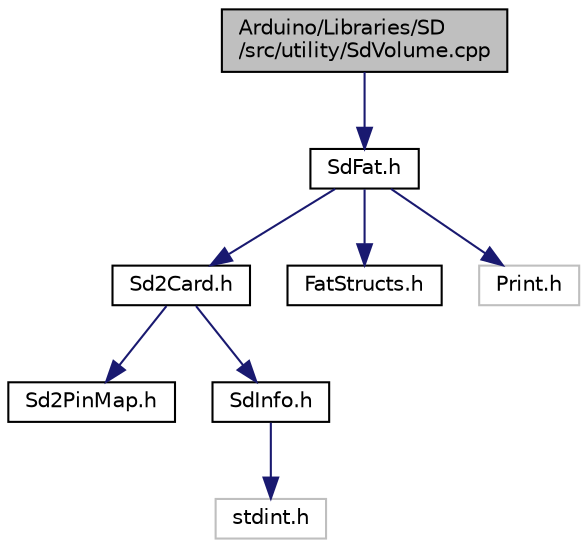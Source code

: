 digraph "Arduino/Libraries/SD/src/utility/SdVolume.cpp"
{
  edge [fontname="Helvetica",fontsize="10",labelfontname="Helvetica",labelfontsize="10"];
  node [fontname="Helvetica",fontsize="10",shape=record];
  Node0 [label="Arduino/Libraries/SD\l/src/utility/SdVolume.cpp",height=0.2,width=0.4,color="black", fillcolor="grey75", style="filled", fontcolor="black"];
  Node0 -> Node1 [color="midnightblue",fontsize="10",style="solid",fontname="Helvetica"];
  Node1 [label="SdFat.h",height=0.2,width=0.4,color="black", fillcolor="white", style="filled",URL="$_sd_fat_8h.html"];
  Node1 -> Node2 [color="midnightblue",fontsize="10",style="solid",fontname="Helvetica"];
  Node2 [label="Sd2Card.h",height=0.2,width=0.4,color="black", fillcolor="white", style="filled",URL="$_sd2_card_8h.html"];
  Node2 -> Node3 [color="midnightblue",fontsize="10",style="solid",fontname="Helvetica"];
  Node3 [label="Sd2PinMap.h",height=0.2,width=0.4,color="black", fillcolor="white", style="filled",URL="$_sd2_pin_map_8h.html"];
  Node2 -> Node4 [color="midnightblue",fontsize="10",style="solid",fontname="Helvetica"];
  Node4 [label="SdInfo.h",height=0.2,width=0.4,color="black", fillcolor="white", style="filled",URL="$_sd_info_8h.html"];
  Node4 -> Node5 [color="midnightblue",fontsize="10",style="solid",fontname="Helvetica"];
  Node5 [label="stdint.h",height=0.2,width=0.4,color="grey75", fillcolor="white", style="filled"];
  Node1 -> Node6 [color="midnightblue",fontsize="10",style="solid",fontname="Helvetica"];
  Node6 [label="FatStructs.h",height=0.2,width=0.4,color="black", fillcolor="white", style="filled",URL="$_fat_structs_8h.html"];
  Node1 -> Node7 [color="midnightblue",fontsize="10",style="solid",fontname="Helvetica"];
  Node7 [label="Print.h",height=0.2,width=0.4,color="grey75", fillcolor="white", style="filled"];
}
